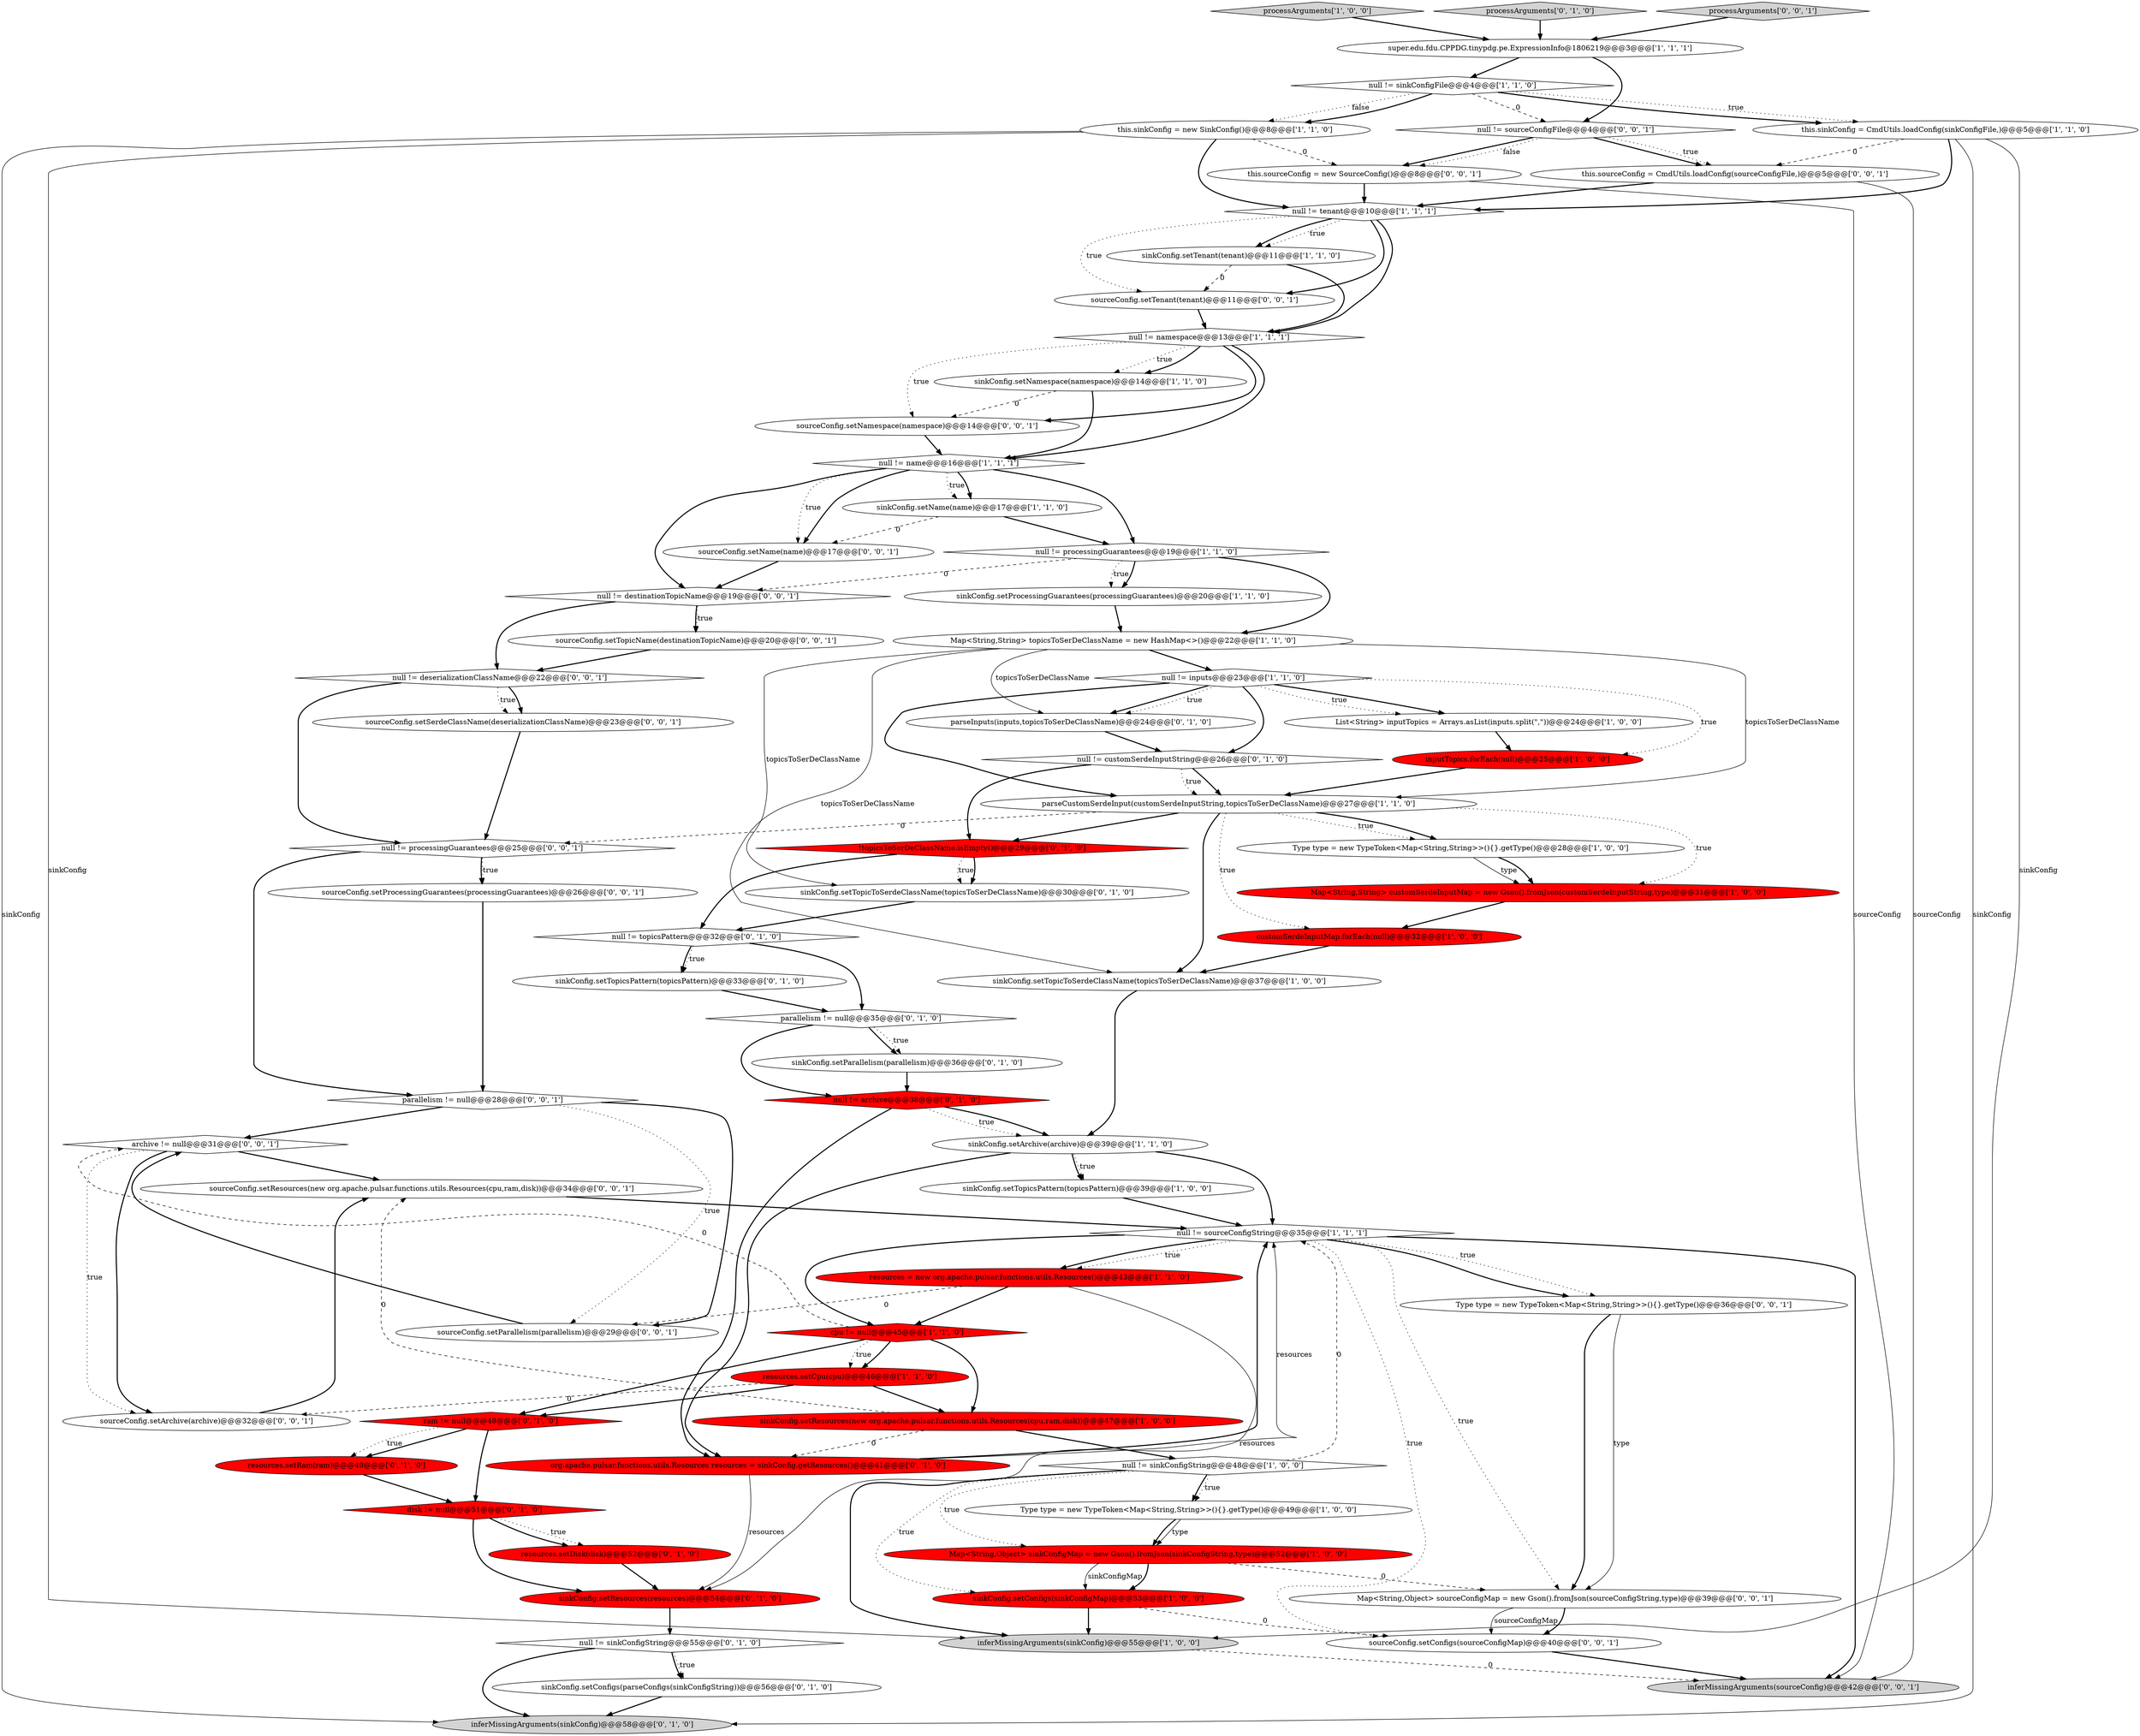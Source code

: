digraph {
25 [style = filled, label = "Type type = new TypeToken<Map<String,String>>(){}.getType()@@@49@@@['1', '0', '0']", fillcolor = white, shape = ellipse image = "AAA0AAABBB1BBB"];
13 [style = filled, label = "sinkConfig.setTopicsPattern(topicsPattern)@@@39@@@['1', '0', '0']", fillcolor = white, shape = ellipse image = "AAA0AAABBB1BBB"];
58 [style = filled, label = "null != destinationTopicName@@@19@@@['0', '0', '1']", fillcolor = white, shape = diamond image = "AAA0AAABBB3BBB"];
24 [style = filled, label = "Type type = new TypeToken<Map<String,String>>(){}.getType()@@@28@@@['1', '0', '0']", fillcolor = white, shape = ellipse image = "AAA0AAABBB1BBB"];
12 [style = filled, label = "Map<String,String> topicsToSerDeClassName = new HashMap<>()@@@22@@@['1', '1', '0']", fillcolor = white, shape = ellipse image = "AAA0AAABBB1BBB"];
29 [style = filled, label = "null != namespace@@@13@@@['1', '1', '1']", fillcolor = white, shape = diamond image = "AAA0AAABBB1BBB"];
55 [style = filled, label = "sourceConfig.setProcessingGuarantees(processingGuarantees)@@@26@@@['0', '0', '1']", fillcolor = white, shape = ellipse image = "AAA0AAABBB3BBB"];
7 [style = filled, label = "sinkConfig.setName(name)@@@17@@@['1', '1', '0']", fillcolor = white, shape = ellipse image = "AAA0AAABBB1BBB"];
41 [style = filled, label = "null != sinkConfigString@@@55@@@['0', '1', '0']", fillcolor = white, shape = diamond image = "AAA0AAABBB2BBB"];
51 [style = filled, label = "null != topicsPattern@@@32@@@['0', '1', '0']", fillcolor = white, shape = diamond image = "AAA0AAABBB2BBB"];
63 [style = filled, label = "archive != null@@@31@@@['0', '0', '1']", fillcolor = white, shape = diamond image = "AAA0AAABBB3BBB"];
42 [style = filled, label = "sinkConfig.setTopicsPattern(topicsPattern)@@@33@@@['0', '1', '0']", fillcolor = white, shape = ellipse image = "AAA0AAABBB2BBB"];
64 [style = filled, label = "sourceConfig.setSerdeClassName(deserializationClassName)@@@23@@@['0', '0', '1']", fillcolor = white, shape = ellipse image = "AAA0AAABBB3BBB"];
39 [style = filled, label = "inferMissingArguments(sinkConfig)@@@58@@@['0', '1', '0']", fillcolor = lightgray, shape = ellipse image = "AAA0AAABBB2BBB"];
8 [style = filled, label = "processArguments['1', '0', '0']", fillcolor = lightgray, shape = diamond image = "AAA0AAABBB1BBB"];
53 [style = filled, label = "sourceConfig.setName(name)@@@17@@@['0', '0', '1']", fillcolor = white, shape = ellipse image = "AAA0AAABBB3BBB"];
10 [style = filled, label = "customSerdeInputMap.forEach(null)@@@32@@@['1', '0', '0']", fillcolor = red, shape = ellipse image = "AAA1AAABBB1BBB"];
33 [style = filled, label = "List<String> inputTopics = Arrays.asList(inputs.split(\",\"))@@@24@@@['1', '0', '0']", fillcolor = white, shape = ellipse image = "AAA0AAABBB1BBB"];
35 [style = filled, label = "sinkConfig.setParallelism(parallelism)@@@36@@@['0', '1', '0']", fillcolor = white, shape = ellipse image = "AAA0AAABBB2BBB"];
47 [style = filled, label = "sinkConfig.setConfigs(parseConfigs(sinkConfigString))@@@56@@@['0', '1', '0']", fillcolor = white, shape = ellipse image = "AAA0AAABBB2BBB"];
31 [style = filled, label = "Map<String,String> customSerdeInputMap = new Gson().fromJson(customSerdeInputString,type)@@@31@@@['1', '0', '0']", fillcolor = red, shape = ellipse image = "AAA1AAABBB1BBB"];
60 [style = filled, label = "null != deserializationClassName@@@22@@@['0', '0', '1']", fillcolor = white, shape = diamond image = "AAA0AAABBB3BBB"];
15 [style = filled, label = "null != name@@@16@@@['1', '1', '1']", fillcolor = white, shape = diamond image = "AAA0AAABBB1BBB"];
71 [style = filled, label = "null != processingGuarantees@@@25@@@['0', '0', '1']", fillcolor = white, shape = diamond image = "AAA0AAABBB3BBB"];
40 [style = filled, label = "ram != null@@@48@@@['0', '1', '0']", fillcolor = red, shape = diamond image = "AAA1AAABBB2BBB"];
68 [style = filled, label = "this.sourceConfig = CmdUtils.loadConfig(sourceConfigFile,)@@@5@@@['0', '0', '1']", fillcolor = white, shape = ellipse image = "AAA0AAABBB3BBB"];
20 [style = filled, label = "Map<String,Object> sinkConfigMap = new Gson().fromJson(sinkConfigString,type)@@@52@@@['1', '0', '0']", fillcolor = red, shape = ellipse image = "AAA1AAABBB1BBB"];
26 [style = filled, label = "resources = new org.apache.pulsar.functions.utils.Resources()@@@43@@@['1', '1', '0']", fillcolor = red, shape = ellipse image = "AAA1AAABBB1BBB"];
34 [style = filled, label = "resources.setRam(ram)@@@49@@@['0', '1', '0']", fillcolor = red, shape = ellipse image = "AAA1AAABBB2BBB"];
19 [style = filled, label = "sinkConfig.setResources(new org.apache.pulsar.functions.utils.Resources(cpu,ram,disk))@@@47@@@['1', '0', '0']", fillcolor = red, shape = ellipse image = "AAA1AAABBB1BBB"];
70 [style = filled, label = "sourceConfig.setNamespace(namespace)@@@14@@@['0', '0', '1']", fillcolor = white, shape = ellipse image = "AAA0AAABBB3BBB"];
23 [style = filled, label = "cpu != null@@@45@@@['1', '1', '0']", fillcolor = red, shape = diamond image = "AAA1AAABBB1BBB"];
38 [style = filled, label = "null != customSerdeInputString@@@26@@@['0', '1', '0']", fillcolor = white, shape = diamond image = "AAA0AAABBB2BBB"];
66 [style = filled, label = "parallelism != null@@@28@@@['0', '0', '1']", fillcolor = white, shape = diamond image = "AAA0AAABBB3BBB"];
2 [style = filled, label = "sinkConfig.setTenant(tenant)@@@11@@@['1', '1', '0']", fillcolor = white, shape = ellipse image = "AAA0AAABBB1BBB"];
16 [style = filled, label = "sinkConfig.setNamespace(namespace)@@@14@@@['1', '1', '0']", fillcolor = white, shape = ellipse image = "AAA0AAABBB1BBB"];
43 [style = filled, label = "org.apache.pulsar.functions.utils.Resources resources = sinkConfig.getResources()@@@41@@@['0', '1', '0']", fillcolor = red, shape = ellipse image = "AAA1AAABBB2BBB"];
30 [style = filled, label = "sinkConfig.setProcessingGuarantees(processingGuarantees)@@@20@@@['1', '1', '0']", fillcolor = white, shape = ellipse image = "AAA0AAABBB1BBB"];
52 [style = filled, label = "sinkConfig.setResources(resources)@@@54@@@['0', '1', '0']", fillcolor = red, shape = ellipse image = "AAA1AAABBB2BBB"];
6 [style = filled, label = "sinkConfig.setConfigs(sinkConfigMap)@@@53@@@['1', '0', '0']", fillcolor = red, shape = ellipse image = "AAA1AAABBB1BBB"];
50 [style = filled, label = "!topicsToSerDeClassName.isEmpty()@@@29@@@['0', '1', '0']", fillcolor = red, shape = diamond image = "AAA1AAABBB2BBB"];
59 [style = filled, label = "null != sourceConfigFile@@@4@@@['0', '0', '1']", fillcolor = white, shape = diamond image = "AAA0AAABBB3BBB"];
17 [style = filled, label = "sinkConfig.setArchive(archive)@@@39@@@['1', '1', '0']", fillcolor = white, shape = ellipse image = "AAA0AAABBB1BBB"];
54 [style = filled, label = "this.sourceConfig = new SourceConfig()@@@8@@@['0', '0', '1']", fillcolor = white, shape = ellipse image = "AAA0AAABBB3BBB"];
18 [style = filled, label = "sinkConfig.setTopicToSerdeClassName(topicsToSerDeClassName)@@@37@@@['1', '0', '0']", fillcolor = white, shape = ellipse image = "AAA0AAABBB1BBB"];
4 [style = filled, label = "parseCustomSerdeInput(customSerdeInputString,topicsToSerDeClassName)@@@27@@@['1', '1', '0']", fillcolor = white, shape = ellipse image = "AAA0AAABBB1BBB"];
27 [style = filled, label = "inferMissingArguments(sinkConfig)@@@55@@@['1', '0', '0']", fillcolor = lightgray, shape = ellipse image = "AAA0AAABBB1BBB"];
37 [style = filled, label = "processArguments['0', '1', '0']", fillcolor = lightgray, shape = diamond image = "AAA0AAABBB2BBB"];
0 [style = filled, label = "null != sinkConfigFile@@@4@@@['1', '1', '0']", fillcolor = white, shape = diamond image = "AAA0AAABBB1BBB"];
44 [style = filled, label = "disk != null@@@51@@@['0', '1', '0']", fillcolor = red, shape = diamond image = "AAA1AAABBB2BBB"];
74 [style = filled, label = "sourceConfig.setResources(new org.apache.pulsar.functions.utils.Resources(cpu,ram,disk))@@@34@@@['0', '0', '1']", fillcolor = white, shape = ellipse image = "AAA0AAABBB3BBB"];
3 [style = filled, label = "resources.setCpu(cpu)@@@46@@@['1', '1', '0']", fillcolor = red, shape = ellipse image = "AAA1AAABBB1BBB"];
65 [style = filled, label = "sourceConfig.setParallelism(parallelism)@@@29@@@['0', '0', '1']", fillcolor = white, shape = ellipse image = "AAA0AAABBB3BBB"];
72 [style = filled, label = "sourceConfig.setConfigs(sourceConfigMap)@@@40@@@['0', '0', '1']", fillcolor = white, shape = ellipse image = "AAA0AAABBB3BBB"];
21 [style = filled, label = "this.sinkConfig = CmdUtils.loadConfig(sinkConfigFile,)@@@5@@@['1', '1', '0']", fillcolor = white, shape = ellipse image = "AAA0AAABBB1BBB"];
56 [style = filled, label = "sourceConfig.setTenant(tenant)@@@11@@@['0', '0', '1']", fillcolor = white, shape = ellipse image = "AAA0AAABBB3BBB"];
28 [style = filled, label = "this.sinkConfig = new SinkConfig()@@@8@@@['1', '1', '0']", fillcolor = white, shape = ellipse image = "AAA0AAABBB1BBB"];
22 [style = filled, label = "super.edu.fdu.CPPDG.tinypdg.pe.ExpressionInfo@1806219@@@3@@@['1', '1', '1']", fillcolor = white, shape = ellipse image = "AAA0AAABBB1BBB"];
62 [style = filled, label = "Map<String,Object> sourceConfigMap = new Gson().fromJson(sourceConfigString,type)@@@39@@@['0', '0', '1']", fillcolor = white, shape = ellipse image = "AAA0AAABBB3BBB"];
1 [style = filled, label = "null != inputs@@@23@@@['1', '1', '0']", fillcolor = white, shape = diamond image = "AAA0AAABBB1BBB"];
14 [style = filled, label = "null != tenant@@@10@@@['1', '1', '1']", fillcolor = white, shape = diamond image = "AAA0AAABBB1BBB"];
11 [style = filled, label = "null != sourceConfigString@@@35@@@['1', '1', '1']", fillcolor = white, shape = diamond image = "AAA0AAABBB1BBB"];
5 [style = filled, label = "null != sinkConfigString@@@48@@@['1', '0', '0']", fillcolor = white, shape = diamond image = "AAA0AAABBB1BBB"];
36 [style = filled, label = "null != archive@@@38@@@['0', '1', '0']", fillcolor = red, shape = diamond image = "AAA1AAABBB2BBB"];
49 [style = filled, label = "resources.setDisk(disk)@@@52@@@['0', '1', '0']", fillcolor = red, shape = ellipse image = "AAA1AAABBB2BBB"];
45 [style = filled, label = "parallelism != null@@@35@@@['0', '1', '0']", fillcolor = white, shape = diamond image = "AAA0AAABBB2BBB"];
48 [style = filled, label = "parseInputs(inputs,topicsToSerDeClassName)@@@24@@@['0', '1', '0']", fillcolor = white, shape = ellipse image = "AAA0AAABBB2BBB"];
57 [style = filled, label = "inferMissingArguments(sourceConfig)@@@42@@@['0', '0', '1']", fillcolor = lightgray, shape = ellipse image = "AAA0AAABBB3BBB"];
61 [style = filled, label = "sourceConfig.setArchive(archive)@@@32@@@['0', '0', '1']", fillcolor = white, shape = ellipse image = "AAA0AAABBB3BBB"];
73 [style = filled, label = "sourceConfig.setTopicName(destinationTopicName)@@@20@@@['0', '0', '1']", fillcolor = white, shape = ellipse image = "AAA0AAABBB3BBB"];
69 [style = filled, label = "Type type = new TypeToken<Map<String,String>>(){}.getType()@@@36@@@['0', '0', '1']", fillcolor = white, shape = ellipse image = "AAA0AAABBB3BBB"];
32 [style = filled, label = "null != processingGuarantees@@@19@@@['1', '1', '0']", fillcolor = white, shape = diamond image = "AAA0AAABBB1BBB"];
9 [style = filled, label = "inputTopics.forEach(null)@@@25@@@['1', '0', '0']", fillcolor = red, shape = ellipse image = "AAA1AAABBB1BBB"];
67 [style = filled, label = "processArguments['0', '0', '1']", fillcolor = lightgray, shape = diamond image = "AAA0AAABBB3BBB"];
46 [style = filled, label = "sinkConfig.setTopicToSerdeClassName(topicsToSerDeClassName)@@@30@@@['0', '1', '0']", fillcolor = white, shape = ellipse image = "AAA0AAABBB2BBB"];
56->29 [style = bold, label=""];
29->15 [style = bold, label=""];
7->32 [style = bold, label=""];
12->48 [style = solid, label="topicsToSerDeClassName"];
24->31 [style = solid, label="type"];
42->45 [style = bold, label=""];
72->57 [style = bold, label=""];
32->12 [style = bold, label=""];
26->65 [style = dashed, label="0"];
11->69 [style = bold, label=""];
38->4 [style = bold, label=""];
60->71 [style = bold, label=""];
53->58 [style = bold, label=""];
28->27 [style = solid, label="sinkConfig"];
69->62 [style = solid, label="type"];
58->60 [style = bold, label=""];
21->39 [style = solid, label="sinkConfig"];
44->49 [style = dotted, label="true"];
15->7 [style = dotted, label="true"];
16->70 [style = dashed, label="0"];
0->59 [style = dashed, label="0"];
27->57 [style = dashed, label="0"];
58->73 [style = bold, label=""];
28->14 [style = bold, label=""];
11->72 [style = dotted, label="true"];
38->50 [style = bold, label=""];
19->5 [style = bold, label=""];
46->51 [style = bold, label=""];
1->33 [style = bold, label=""];
22->59 [style = bold, label=""];
12->46 [style = solid, label="topicsToSerDeClassName"];
22->0 [style = bold, label=""];
0->21 [style = dotted, label="true"];
63->61 [style = dotted, label="true"];
3->19 [style = bold, label=""];
28->39 [style = solid, label="sinkConfig"];
5->11 [style = dashed, label="0"];
51->42 [style = dotted, label="true"];
15->53 [style = dotted, label="true"];
70->15 [style = bold, label=""];
32->30 [style = dotted, label="true"];
4->24 [style = dotted, label="true"];
36->17 [style = bold, label=""];
45->35 [style = bold, label=""];
54->57 [style = solid, label="sourceConfig"];
29->16 [style = dotted, label="true"];
59->54 [style = bold, label=""];
73->60 [style = bold, label=""];
1->38 [style = bold, label=""];
66->63 [style = bold, label=""];
61->74 [style = bold, label=""];
68->14 [style = bold, label=""];
14->2 [style = dotted, label="true"];
1->4 [style = bold, label=""];
21->68 [style = dashed, label="0"];
60->64 [style = dotted, label="true"];
64->71 [style = bold, label=""];
6->72 [style = dashed, label="0"];
60->64 [style = bold, label=""];
4->71 [style = dashed, label="0"];
5->6 [style = dotted, label="true"];
2->56 [style = dashed, label="0"];
4->18 [style = bold, label=""];
23->3 [style = bold, label=""];
0->21 [style = bold, label=""];
40->34 [style = bold, label=""];
44->49 [style = bold, label=""];
47->39 [style = bold, label=""];
14->56 [style = bold, label=""];
38->4 [style = dotted, label="true"];
62->72 [style = solid, label="sourceConfigMap"];
12->1 [style = bold, label=""];
13->11 [style = bold, label=""];
19->74 [style = dashed, label="0"];
5->25 [style = bold, label=""];
67->22 [style = bold, label=""];
8->22 [style = bold, label=""];
69->62 [style = bold, label=""];
11->26 [style = dotted, label="true"];
43->11 [style = bold, label=""];
71->55 [style = bold, label=""];
59->68 [style = bold, label=""];
11->69 [style = dotted, label="true"];
58->73 [style = dotted, label="true"];
43->52 [style = solid, label="resources"];
1->33 [style = dotted, label="true"];
5->25 [style = dotted, label="true"];
23->3 [style = dotted, label="true"];
74->11 [style = bold, label=""];
51->42 [style = bold, label=""];
11->57 [style = bold, label=""];
29->16 [style = bold, label=""];
55->66 [style = bold, label=""];
11->26 [style = bold, label=""];
36->43 [style = bold, label=""];
66->65 [style = bold, label=""];
10->18 [style = bold, label=""];
40->34 [style = dotted, label="true"];
26->52 [style = solid, label="resources"];
71->55 [style = dotted, label="true"];
28->54 [style = dashed, label="0"];
4->24 [style = bold, label=""];
3->61 [style = dashed, label="0"];
15->58 [style = bold, label=""];
4->10 [style = dotted, label="true"];
20->62 [style = dashed, label="0"];
1->48 [style = bold, label=""];
45->36 [style = bold, label=""];
52->41 [style = bold, label=""];
15->53 [style = bold, label=""];
1->48 [style = dotted, label="true"];
32->30 [style = bold, label=""];
63->74 [style = bold, label=""];
0->28 [style = dotted, label="false"];
23->63 [style = dashed, label="0"];
17->43 [style = bold, label=""];
6->27 [style = bold, label=""];
37->22 [style = bold, label=""];
25->20 [style = bold, label=""];
30->12 [style = bold, label=""];
32->58 [style = dashed, label="0"];
50->46 [style = dotted, label="true"];
24->31 [style = bold, label=""];
51->45 [style = bold, label=""];
4->31 [style = dotted, label="true"];
31->10 [style = bold, label=""];
23->19 [style = bold, label=""];
1->9 [style = dotted, label="true"];
34->44 [style = bold, label=""];
41->47 [style = dotted, label="true"];
14->29 [style = bold, label=""];
7->53 [style = dashed, label="0"];
25->20 [style = solid, label="type"];
14->2 [style = bold, label=""];
17->13 [style = bold, label=""];
41->47 [style = bold, label=""];
63->61 [style = bold, label=""];
4->50 [style = bold, label=""];
71->66 [style = bold, label=""];
65->63 [style = bold, label=""];
54->14 [style = bold, label=""];
40->44 [style = bold, label=""];
21->14 [style = bold, label=""];
59->54 [style = dotted, label="false"];
16->15 [style = bold, label=""];
12->18 [style = solid, label="topicsToSerDeClassName"];
15->7 [style = bold, label=""];
3->40 [style = bold, label=""];
20->6 [style = solid, label="sinkConfigMap"];
12->4 [style = solid, label="topicsToSerDeClassName"];
50->46 [style = bold, label=""];
59->68 [style = dotted, label="true"];
9->4 [style = bold, label=""];
18->17 [style = bold, label=""];
20->6 [style = bold, label=""];
33->9 [style = bold, label=""];
14->56 [style = dotted, label="true"];
68->57 [style = solid, label="sourceConfig"];
29->70 [style = dotted, label="true"];
48->38 [style = bold, label=""];
11->62 [style = dotted, label="true"];
49->52 [style = bold, label=""];
36->17 [style = dotted, label="true"];
21->27 [style = solid, label="sinkConfig"];
23->40 [style = bold, label=""];
43->11 [style = solid, label="resources"];
50->51 [style = bold, label=""];
19->43 [style = dashed, label="0"];
26->23 [style = bold, label=""];
62->72 [style = bold, label=""];
44->52 [style = bold, label=""];
45->35 [style = dotted, label="true"];
5->20 [style = dotted, label="true"];
66->65 [style = dotted, label="true"];
5->27 [style = bold, label=""];
35->36 [style = bold, label=""];
41->39 [style = bold, label=""];
29->70 [style = bold, label=""];
2->29 [style = bold, label=""];
15->32 [style = bold, label=""];
17->13 [style = dotted, label="true"];
11->23 [style = bold, label=""];
0->28 [style = bold, label=""];
17->11 [style = bold, label=""];
}
